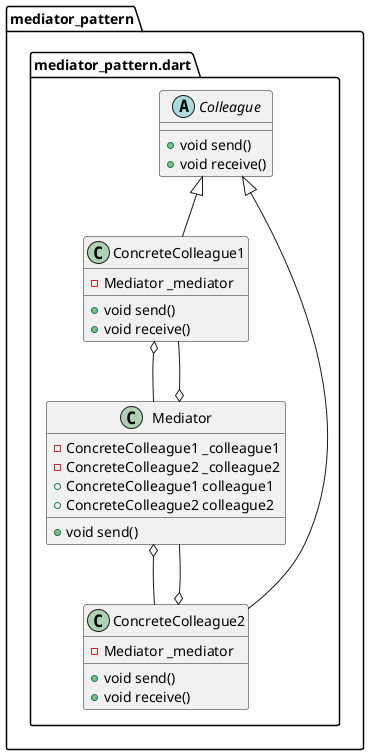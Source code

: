 @startuml
set namespaceSeparator ::

abstract class "mediator_pattern::mediator_pattern.dart::Colleague" {
  +void send()
  +void receive()
}

class "mediator_pattern::mediator_pattern.dart::ConcreteColleague1" {
  -Mediator _mediator
  +void send()
  +void receive()
}

"mediator_pattern::mediator_pattern.dart::ConcreteColleague1" o-- "mediator_pattern::mediator_pattern.dart::Mediator"
"mediator_pattern::mediator_pattern.dart::Colleague" <|-- "mediator_pattern::mediator_pattern.dart::ConcreteColleague1"

class "mediator_pattern::mediator_pattern.dart::ConcreteColleague2" {
  -Mediator _mediator
  +void send()
  +void receive()
}

"mediator_pattern::mediator_pattern.dart::ConcreteColleague2" o-- "mediator_pattern::mediator_pattern.dart::Mediator"
"mediator_pattern::mediator_pattern.dart::Colleague" <|-- "mediator_pattern::mediator_pattern.dart::ConcreteColleague2"

class "mediator_pattern::mediator_pattern.dart::Mediator" {
  -ConcreteColleague1 _colleague1
  -ConcreteColleague2 _colleague2
  +ConcreteColleague1 colleague1
  +ConcreteColleague2 colleague2
  +void send()
}

"mediator_pattern::mediator_pattern.dart::Mediator" o-- "mediator_pattern::mediator_pattern.dart::ConcreteColleague1"
"mediator_pattern::mediator_pattern.dart::Mediator" o-- "mediator_pattern::mediator_pattern.dart::ConcreteColleague2"


@enduml